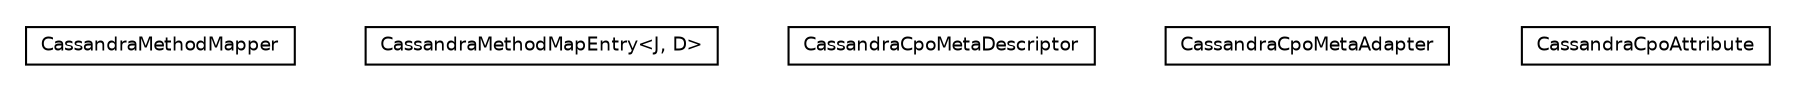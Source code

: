 #!/usr/local/bin/dot
#
# Class diagram 
# Generated by UmlGraph version 4.6 (http://www.spinellis.gr/sw/umlgraph)
#

digraph G {
	edge [fontname="Helvetica",fontsize=10,labelfontname="Helvetica",labelfontsize=10];
	node [fontname="Helvetica",fontsize=10,shape=plaintext];
	// org.synchronoss.cpo.cassandra.meta.CassandraMethodMapper
	c6235 [label=<<table border="0" cellborder="1" cellspacing="0" cellpadding="2" port="p" href="./CassandraMethodMapper.html">
		<tr><td><table border="0" cellspacing="0" cellpadding="1">
			<tr><td> CassandraMethodMapper </td></tr>
		</table></td></tr>
		</table>>, fontname="Helvetica", fontcolor="black", fontsize=9.0];
	// org.synchronoss.cpo.cassandra.meta.CassandraMethodMapEntry<J, D>
	c6236 [label=<<table border="0" cellborder="1" cellspacing="0" cellpadding="2" port="p" href="./CassandraMethodMapEntry.html">
		<tr><td><table border="0" cellspacing="0" cellpadding="1">
			<tr><td> CassandraMethodMapEntry&lt;J, D&gt; </td></tr>
		</table></td></tr>
		</table>>, fontname="Helvetica", fontcolor="black", fontsize=9.0];
	// org.synchronoss.cpo.cassandra.meta.CassandraCpoMetaDescriptor
	c6237 [label=<<table border="0" cellborder="1" cellspacing="0" cellpadding="2" port="p" href="./CassandraCpoMetaDescriptor.html">
		<tr><td><table border="0" cellspacing="0" cellpadding="1">
			<tr><td> CassandraCpoMetaDescriptor </td></tr>
		</table></td></tr>
		</table>>, fontname="Helvetica", fontcolor="black", fontsize=9.0];
	// org.synchronoss.cpo.cassandra.meta.CassandraCpoMetaAdapter
	c6238 [label=<<table border="0" cellborder="1" cellspacing="0" cellpadding="2" port="p" href="./CassandraCpoMetaAdapter.html">
		<tr><td><table border="0" cellspacing="0" cellpadding="1">
			<tr><td> CassandraCpoMetaAdapter </td></tr>
		</table></td></tr>
		</table>>, fontname="Helvetica", fontcolor="black", fontsize=9.0];
	// org.synchronoss.cpo.cassandra.meta.CassandraCpoAttribute
	c6239 [label=<<table border="0" cellborder="1" cellspacing="0" cellpadding="2" port="p" href="./CassandraCpoAttribute.html">
		<tr><td><table border="0" cellspacing="0" cellpadding="1">
			<tr><td> CassandraCpoAttribute </td></tr>
		</table></td></tr>
		</table>>, fontname="Helvetica", fontcolor="black", fontsize=9.0];
}

